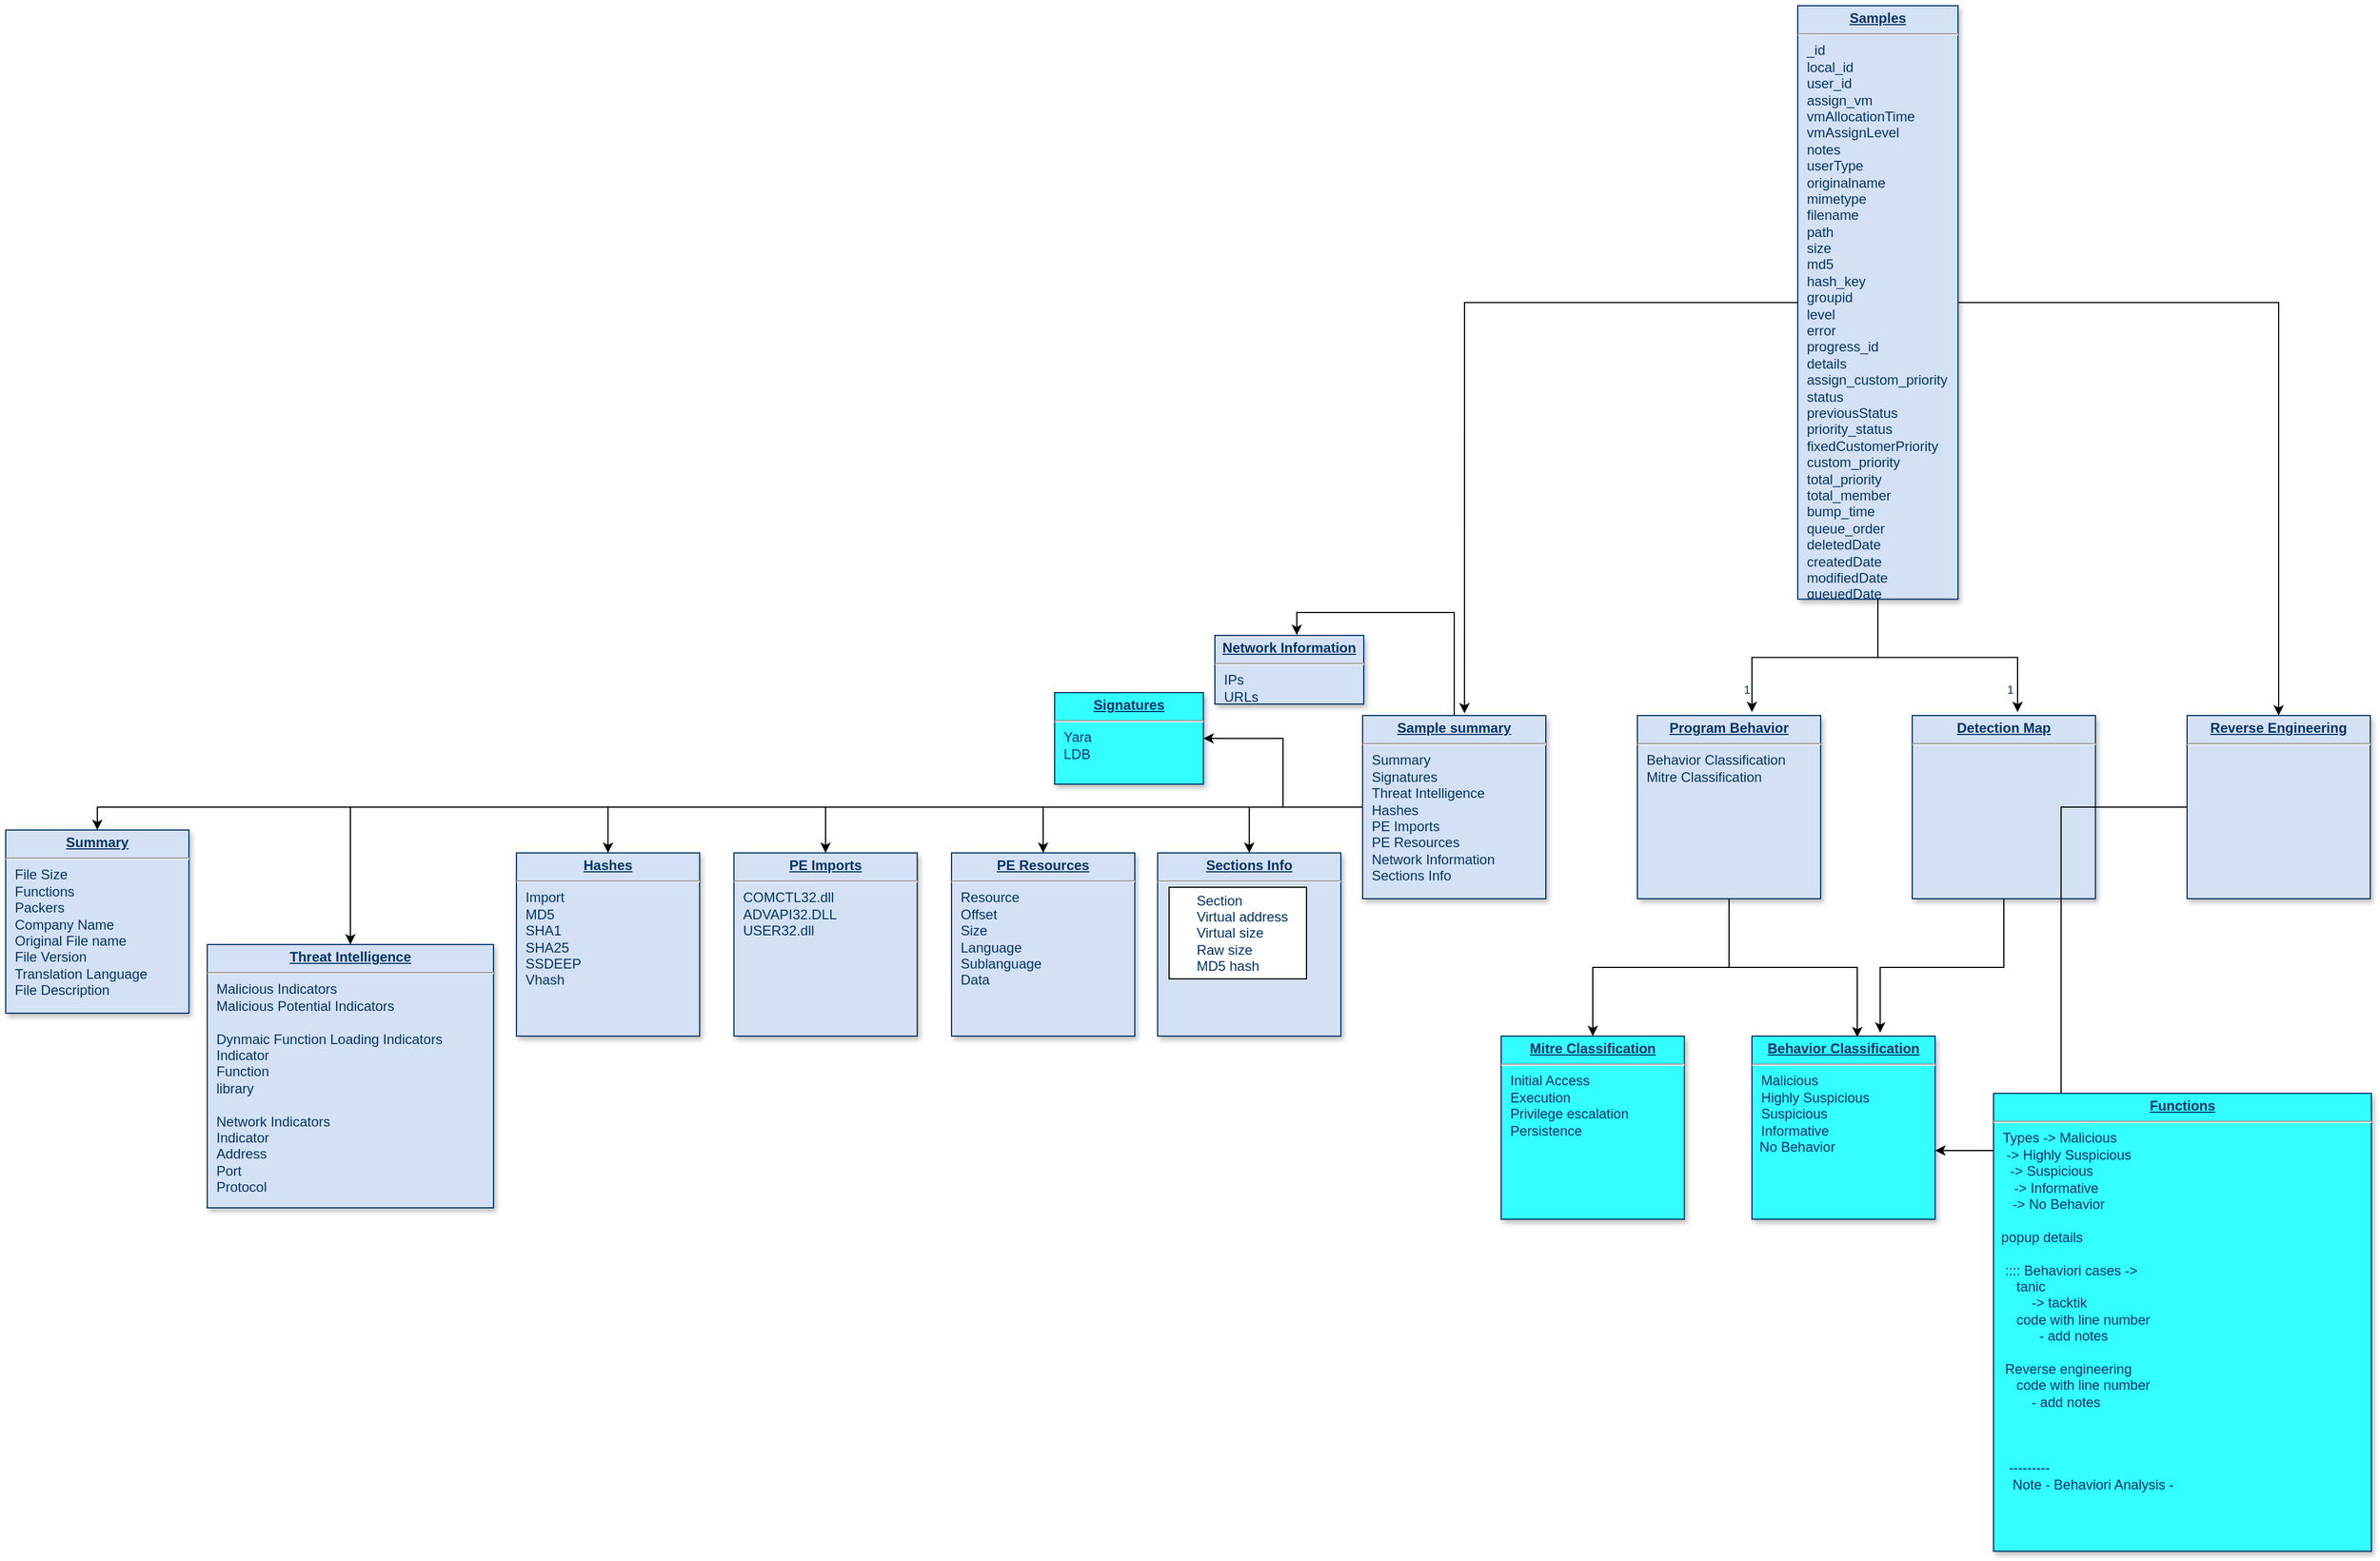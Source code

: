 <mxfile version="14.3.1" type="github">
  <diagram name="Page-1" id="efa7a0a1-bf9b-a30e-e6df-94a7791c09e9">
    <mxGraphModel dx="1312" dy="546" grid="1" gridSize="10" guides="1" tooltips="1" connect="1" arrows="1" fold="1" page="1" pageScale="1" pageWidth="826" pageHeight="1169" background="#ffffff" math="0" shadow="0">
      <root>
        <mxCell id="0" />
        <mxCell id="1" parent="0" />
        <mxCell id="mWvf0DfW977PtSusW_T4-128" style="edgeStyle=orthogonalEdgeStyle;rounded=0;orthogonalLoop=1;jettySize=auto;html=1;" parent="1" source="21" target="mWvf0DfW977PtSusW_T4-127" edge="1">
          <mxGeometry relative="1" as="geometry" />
        </mxCell>
        <mxCell id="mWvf0DfW977PtSusW_T4-130" style="edgeStyle=orthogonalEdgeStyle;rounded=0;orthogonalLoop=1;jettySize=auto;html=1;entryX=0.5;entryY=0;entryDx=0;entryDy=0;" parent="1" source="21" target="mWvf0DfW977PtSusW_T4-129" edge="1">
          <mxGeometry relative="1" as="geometry" />
        </mxCell>
        <mxCell id="mWvf0DfW977PtSusW_T4-134" style="edgeStyle=orthogonalEdgeStyle;rounded=0;orthogonalLoop=1;jettySize=auto;html=1;" parent="1" source="21" target="mWvf0DfW977PtSusW_T4-131" edge="1">
          <mxGeometry relative="1" as="geometry" />
        </mxCell>
        <mxCell id="mWvf0DfW977PtSusW_T4-135" style="edgeStyle=orthogonalEdgeStyle;rounded=0;orthogonalLoop=1;jettySize=auto;html=1;entryX=0.5;entryY=0;entryDx=0;entryDy=0;" parent="1" source="21" target="mWvf0DfW977PtSusW_T4-132" edge="1">
          <mxGeometry relative="1" as="geometry" />
        </mxCell>
        <mxCell id="mWvf0DfW977PtSusW_T4-138" style="edgeStyle=orthogonalEdgeStyle;rounded=0;orthogonalLoop=1;jettySize=auto;html=1;entryX=0.5;entryY=0;entryDx=0;entryDy=0;" parent="1" source="21" target="mWvf0DfW977PtSusW_T4-136" edge="1">
          <mxGeometry relative="1" as="geometry" />
        </mxCell>
        <mxCell id="mWvf0DfW977PtSusW_T4-139" style="edgeStyle=orthogonalEdgeStyle;rounded=0;orthogonalLoop=1;jettySize=auto;html=1;entryX=0.5;entryY=0;entryDx=0;entryDy=0;" parent="1" source="21" target="mWvf0DfW977PtSusW_T4-137" edge="1">
          <mxGeometry relative="1" as="geometry" />
        </mxCell>
        <mxCell id="mWvf0DfW977PtSusW_T4-141" style="edgeStyle=orthogonalEdgeStyle;rounded=0;orthogonalLoop=1;jettySize=auto;html=1;entryX=0.55;entryY=-0.006;entryDx=0;entryDy=0;entryPerimeter=0;" parent="1" source="21" target="mWvf0DfW977PtSusW_T4-133" edge="1">
          <mxGeometry relative="1" as="geometry" />
        </mxCell>
        <mxCell id="mWvf0DfW977PtSusW_T4-143" style="edgeStyle=orthogonalEdgeStyle;rounded=0;orthogonalLoop=1;jettySize=auto;html=1;entryX=0.5;entryY=0;entryDx=0;entryDy=0;" parent="1" source="21" target="mWvf0DfW977PtSusW_T4-142" edge="1">
          <mxGeometry relative="1" as="geometry" />
        </mxCell>
        <mxCell id="21" value="&lt;p style=&quot;margin: 4px 0px 0px ; text-align: center&quot;&gt;&lt;b&gt;&lt;u&gt;Sample summary&lt;/u&gt;&lt;/b&gt;&lt;br&gt;&lt;/p&gt;&lt;hr&gt;&lt;p style=&quot;margin: 0px ; margin-left: 8px&quot;&gt;Summary&lt;/p&gt;&lt;p style=&quot;margin: 0px ; margin-left: 8px&quot;&gt;Signatures&lt;br&gt;&lt;/p&gt;&lt;p style=&quot;margin: 0px ; margin-left: 8px&quot;&gt;Threat Intelligence&lt;br&gt;&lt;/p&gt;&lt;p style=&quot;margin: 0px ; margin-left: 8px&quot;&gt;Hashes&lt;br&gt;&lt;/p&gt;&lt;p style=&quot;margin: 0px ; margin-left: 8px&quot;&gt;PE Imports&lt;br&gt;&lt;/p&gt;&lt;p style=&quot;margin: 0px ; margin-left: 8px&quot;&gt;PE Resources&lt;br&gt;&lt;/p&gt;&lt;p style=&quot;margin: 0px ; margin-left: 8px&quot;&gt;Network Information&lt;br&gt;&lt;/p&gt;&lt;p style=&quot;margin: 0px ; margin-left: 8px&quot;&gt;Sections Info&lt;br&gt;&lt;/p&gt;" style="verticalAlign=top;align=left;overflow=fill;fontSize=12;fontFamily=Helvetica;html=1;strokeColor=#003366;shadow=1;fillColor=#D4E1F5;fontColor=#003366" parent="1" vertex="1">
          <mxGeometry x="359" y="640.0" width="160" height="160" as="geometry" />
        </mxCell>
        <mxCell id="mWvf0DfW977PtSusW_T4-120" style="edgeStyle=orthogonalEdgeStyle;rounded=0;orthogonalLoop=1;jettySize=auto;html=1;entryX=0.625;entryY=-0.019;entryDx=0;entryDy=0;entryPerimeter=0;" parent="1" source="25" target="mWvf0DfW977PtSusW_T4-114" edge="1">
          <mxGeometry relative="1" as="geometry" />
        </mxCell>
        <mxCell id="mWvf0DfW977PtSusW_T4-123" style="edgeStyle=orthogonalEdgeStyle;rounded=0;orthogonalLoop=1;jettySize=auto;html=1;entryX=0.575;entryY=-0.019;entryDx=0;entryDy=0;entryPerimeter=0;" parent="1" source="25" target="mWvf0DfW977PtSusW_T4-121" edge="1">
          <mxGeometry relative="1" as="geometry" />
        </mxCell>
        <mxCell id="mWvf0DfW977PtSusW_T4-124" style="edgeStyle=orthogonalEdgeStyle;rounded=0;orthogonalLoop=1;jettySize=auto;html=1;entryX=0.556;entryY=-0.012;entryDx=0;entryDy=0;entryPerimeter=0;" parent="1" source="25" target="21" edge="1">
          <mxGeometry relative="1" as="geometry" />
        </mxCell>
        <mxCell id="mWvf0DfW977PtSusW_T4-126" style="edgeStyle=orthogonalEdgeStyle;rounded=0;orthogonalLoop=1;jettySize=auto;html=1;entryX=0.5;entryY=0;entryDx=0;entryDy=0;" parent="1" source="25" target="mWvf0DfW977PtSusW_T4-125" edge="1">
          <mxGeometry relative="1" as="geometry" />
        </mxCell>
        <mxCell id="25" value="&lt;p style=&quot;margin: 0px ; margin-top: 4px ; text-align: center ; text-decoration: underline&quot;&gt;&lt;b&gt;Samples&lt;/b&gt;&lt;/p&gt;&lt;hr&gt;&lt;p style=&quot;margin: 0px ; margin-left: 8px&quot;&gt;_id&lt;/p&gt;&lt;p style=&quot;margin: 0px ; margin-left: 8px&quot;&gt;local_id&lt;/p&gt;&lt;p style=&quot;margin: 0px ; margin-left: 8px&quot;&gt;user_id&lt;/p&gt;&lt;p style=&quot;margin: 0px ; margin-left: 8px&quot;&gt;assign_vm&lt;/p&gt;&lt;p style=&quot;margin: 0px ; margin-left: 8px&quot;&gt;vmAllocationTime&lt;/p&gt;&lt;p style=&quot;margin: 0px ; margin-left: 8px&quot;&gt;vmAssignLevel&lt;/p&gt;&lt;p style=&quot;margin: 0px ; margin-left: 8px&quot;&gt;notes&lt;/p&gt;&lt;p style=&quot;margin: 0px ; margin-left: 8px&quot;&gt;userType&lt;/p&gt;&lt;p style=&quot;margin: 0px ; margin-left: 8px&quot;&gt;originalname&lt;/p&gt;&lt;p style=&quot;margin: 0px ; margin-left: 8px&quot;&gt;mimetype&lt;/p&gt;&lt;p style=&quot;margin: 0px ; margin-left: 8px&quot;&gt;filename&lt;/p&gt;&lt;p style=&quot;margin: 0px ; margin-left: 8px&quot;&gt;path&lt;/p&gt;&lt;p style=&quot;margin: 0px ; margin-left: 8px&quot;&gt;size&lt;/p&gt;&lt;p style=&quot;margin: 0px ; margin-left: 8px&quot;&gt;md5&lt;/p&gt;&lt;p style=&quot;margin: 0px ; margin-left: 8px&quot;&gt;hash_key&lt;/p&gt;&lt;p style=&quot;margin: 0px ; margin-left: 8px&quot;&gt;groupid&lt;/p&gt;&lt;p style=&quot;margin: 0px ; margin-left: 8px&quot;&gt;level&lt;/p&gt;&lt;p style=&quot;margin: 0px ; margin-left: 8px&quot;&gt;error&lt;/p&gt;&lt;p style=&quot;margin: 0px ; margin-left: 8px&quot;&gt;progress_id&lt;/p&gt;&lt;p style=&quot;margin: 0px ; margin-left: 8px&quot;&gt;details&lt;/p&gt;&lt;p style=&quot;margin: 0px ; margin-left: 8px&quot;&gt;assign_custom_priority&lt;/p&gt;&lt;p style=&quot;margin: 0px ; margin-left: 8px&quot;&gt;status&lt;/p&gt;&lt;p style=&quot;margin: 0px ; margin-left: 8px&quot;&gt;previousStatus&lt;/p&gt;&lt;p style=&quot;margin: 0px ; margin-left: 8px&quot;&gt;priority_status&lt;/p&gt;&lt;p style=&quot;margin: 0px ; margin-left: 8px&quot;&gt;fixedCustomerPriority&lt;/p&gt;&lt;p style=&quot;margin: 0px ; margin-left: 8px&quot;&gt;custom_priority&lt;/p&gt;&lt;p style=&quot;margin: 0px ; margin-left: 8px&quot;&gt;total_priority&lt;/p&gt;&lt;p style=&quot;margin: 0px ; margin-left: 8px&quot;&gt;total_member&lt;/p&gt;&lt;p style=&quot;margin: 0px ; margin-left: 8px&quot;&gt;bump_time&lt;/p&gt;&lt;p style=&quot;margin: 0px ; margin-left: 8px&quot;&gt;queue_order&lt;/p&gt;&lt;p style=&quot;margin: 0px ; margin-left: 8px&quot;&gt;deletedDate&lt;/p&gt;&lt;p style=&quot;margin: 0px ; margin-left: 8px&quot;&gt;createdDate&lt;/p&gt;&lt;p style=&quot;margin: 0px ; margin-left: 8px&quot;&gt;modifiedDate&lt;/p&gt;&lt;p style=&quot;margin: 0px ; margin-left: 8px&quot;&gt;queuedDate&lt;/p&gt;" style="verticalAlign=top;align=left;overflow=fill;fontSize=12;fontFamily=Helvetica;html=1;strokeColor=#003366;shadow=1;fillColor=#D4E1F5;fontColor=#003366" parent="1" vertex="1">
          <mxGeometry x="739" y="20" width="140" height="518.36" as="geometry" />
        </mxCell>
        <mxCell id="mWvf0DfW977PtSusW_T4-147" style="edgeStyle=orthogonalEdgeStyle;rounded=0;orthogonalLoop=1;jettySize=auto;html=1;entryX=0.575;entryY=0.006;entryDx=0;entryDy=0;entryPerimeter=0;" parent="1" source="mWvf0DfW977PtSusW_T4-114" target="mWvf0DfW977PtSusW_T4-145" edge="1">
          <mxGeometry relative="1" as="geometry" />
        </mxCell>
        <mxCell id="mWvf0DfW977PtSusW_T4-148" style="edgeStyle=orthogonalEdgeStyle;rounded=0;orthogonalLoop=1;jettySize=auto;html=1;entryX=0.5;entryY=0;entryDx=0;entryDy=0;" parent="1" source="mWvf0DfW977PtSusW_T4-114" target="mWvf0DfW977PtSusW_T4-146" edge="1">
          <mxGeometry relative="1" as="geometry" />
        </mxCell>
        <mxCell id="mWvf0DfW977PtSusW_T4-114" value="&lt;p style=&quot;margin: 4px 0px 0px ; text-align: center&quot;&gt;&lt;b&gt;&lt;u&gt;Program Behavior&lt;/u&gt;&lt;/b&gt;&lt;br&gt;&lt;/p&gt;&lt;hr&gt;&lt;p style=&quot;margin: 0px ; margin-left: 8px&quot;&gt;Behavior Classification&lt;br&gt;&lt;/p&gt;&lt;p style=&quot;margin: 0px ; margin-left: 8px&quot;&gt;Mitre Classification&lt;br&gt;&lt;/p&gt;&lt;p style=&quot;margin: 0px ; margin-left: 8px&quot;&gt;&lt;br&gt;&lt;/p&gt;" style="verticalAlign=top;align=left;overflow=fill;fontSize=12;fontFamily=Helvetica;html=1;strokeColor=#003366;shadow=1;fillColor=#D4E1F5;fontColor=#003366" parent="1" vertex="1">
          <mxGeometry x="599" y="640.0" width="160" height="160" as="geometry" />
        </mxCell>
        <mxCell id="mWvf0DfW977PtSusW_T4-115" value="1" style="resizable=0;align=right;verticalAlign=top;labelBackgroundColor=#ffffff;fontSize=10;strokeColor=#003366;shadow=1;fillColor=#D4E1F5;fontColor=#003366" parent="1" connectable="0" vertex="1">
          <mxGeometry x="699" y="605.2" as="geometry" />
        </mxCell>
        <mxCell id="mWvf0DfW977PtSusW_T4-150" style="edgeStyle=orthogonalEdgeStyle;rounded=0;orthogonalLoop=1;jettySize=auto;html=1;entryX=0.7;entryY=-0.019;entryDx=0;entryDy=0;entryPerimeter=0;" parent="1" source="mWvf0DfW977PtSusW_T4-121" target="mWvf0DfW977PtSusW_T4-145" edge="1">
          <mxGeometry relative="1" as="geometry" />
        </mxCell>
        <mxCell id="mWvf0DfW977PtSusW_T4-121" value="&lt;p style=&quot;margin: 4px 0px 0px ; text-align: center&quot;&gt;&lt;b&gt;&lt;u&gt;Detection Map&lt;/u&gt;&lt;/b&gt;&lt;br&gt;&lt;/p&gt;&lt;hr&gt;&lt;p style=&quot;margin: 0px ; margin-left: 8px&quot;&gt;&lt;br&gt;&lt;/p&gt;" style="verticalAlign=top;align=left;overflow=fill;fontSize=12;fontFamily=Helvetica;html=1;strokeColor=#003366;shadow=1;fillColor=#D4E1F5;fontColor=#003366" parent="1" vertex="1">
          <mxGeometry x="839" y="640.0" width="160" height="160" as="geometry" />
        </mxCell>
        <mxCell id="mWvf0DfW977PtSusW_T4-122" value="1" style="resizable=0;align=right;verticalAlign=top;labelBackgroundColor=#ffffff;fontSize=10;strokeColor=#003366;shadow=1;fillColor=#D4E1F5;fontColor=#003366" parent="1" connectable="0" vertex="1">
          <mxGeometry x="929" y="605.2" as="geometry" />
        </mxCell>
        <mxCell id="mWvf0DfW977PtSusW_T4-152" style="edgeStyle=orthogonalEdgeStyle;rounded=0;orthogonalLoop=1;jettySize=auto;html=1;entryX=1;entryY=0.625;entryDx=0;entryDy=0;entryPerimeter=0;" parent="1" source="mWvf0DfW977PtSusW_T4-125" target="mWvf0DfW977PtSusW_T4-145" edge="1">
          <mxGeometry relative="1" as="geometry" />
        </mxCell>
        <mxCell id="mWvf0DfW977PtSusW_T4-125" value="&lt;p style=&quot;margin: 4px 0px 0px ; text-align: center&quot;&gt;&lt;b&gt;&lt;u&gt;Reverse Engineering&lt;/u&gt;&lt;/b&gt;&lt;br&gt;&lt;/p&gt;&lt;hr&gt;&lt;p style=&quot;margin: 0px ; margin-left: 8px&quot;&gt;&lt;br&gt;&lt;/p&gt;" style="verticalAlign=top;align=left;overflow=fill;fontSize=12;fontFamily=Helvetica;html=1;strokeColor=#003366;shadow=1;fillColor=#D4E1F5;fontColor=#003366" parent="1" vertex="1">
          <mxGeometry x="1079" y="640.0" width="160" height="160" as="geometry" />
        </mxCell>
        <mxCell id="mWvf0DfW977PtSusW_T4-127" value="&lt;p style=&quot;margin: 4px 0px 0px ; text-align: center&quot;&gt;&lt;b&gt;&lt;u&gt;Signatures&lt;/u&gt;&lt;/b&gt;&lt;br&gt;&lt;/p&gt;&lt;hr&gt;&lt;p style=&quot;margin: 0px ; margin-left: 8px&quot;&gt;Yara&lt;br&gt;&lt;/p&gt;&lt;p style=&quot;margin: 0px ; margin-left: 8px&quot;&gt;LDB&lt;/p&gt;" style="verticalAlign=top;align=left;overflow=fill;fontSize=12;fontFamily=Helvetica;html=1;strokeColor=#003366;shadow=1;fillColor=#33FFFF;fontColor=#003366" parent="1" vertex="1">
          <mxGeometry x="90" y="620" width="130" height="80" as="geometry" />
        </mxCell>
        <mxCell id="mWvf0DfW977PtSusW_T4-129" value="&lt;p style=&quot;margin: 4px 0px 0px ; text-align: center&quot;&gt;&lt;b&gt;&lt;u&gt;Summary&lt;/u&gt;&lt;/b&gt;&lt;br&gt;&lt;/p&gt;&lt;hr&gt;&lt;p style=&quot;margin: 0px ; margin-left: 8px&quot;&gt;File Size&lt;/p&gt;&lt;p style=&quot;margin: 0px ; margin-left: 8px&quot;&gt;Functions&lt;br&gt;&lt;/p&gt;&lt;p style=&quot;margin: 0px ; margin-left: 8px&quot;&gt;Packers&lt;br&gt;&lt;/p&gt;&lt;p style=&quot;margin: 0px ; margin-left: 8px&quot;&gt;Company Name&lt;/p&gt;&lt;p style=&quot;margin: 0px ; margin-left: 8px&quot;&gt;Original File name&lt;/p&gt;&lt;p style=&quot;margin: 0px ; margin-left: 8px&quot;&gt;File Version&lt;/p&gt;&lt;p style=&quot;margin: 0px ; margin-left: 8px&quot;&gt;Translation Language&lt;/p&gt;&lt;p style=&quot;margin: 0px ; margin-left: 8px&quot;&gt;File Description&lt;/p&gt;" style="verticalAlign=top;align=left;overflow=fill;fontSize=12;fontFamily=Helvetica;html=1;strokeColor=#003366;shadow=1;fillColor=#D4E1F5;fontColor=#003366" parent="1" vertex="1">
          <mxGeometry x="-826" y="740.0" width="160" height="160" as="geometry" />
        </mxCell>
        <mxCell id="mWvf0DfW977PtSusW_T4-131" value="&lt;p style=&quot;margin: 4px 0px 0px ; text-align: center&quot;&gt;&lt;b&gt;&lt;u&gt;Threat Intelligence&lt;/u&gt;&lt;/b&gt;&lt;br&gt;&lt;/p&gt;&lt;hr&gt;&lt;p style=&quot;margin: 0px ; margin-left: 8px&quot;&gt;Malicious Indicators&lt;br&gt;&lt;/p&gt;&lt;p style=&quot;margin: 0px ; margin-left: 8px&quot;&gt;Malicious Potential Indicators&lt;br&gt;&lt;/p&gt;&lt;p style=&quot;margin: 0px ; margin-left: 8px&quot;&gt;&lt;br&gt;&lt;/p&gt;&lt;p style=&quot;margin: 0px ; margin-left: 8px&quot;&gt;Dynmaic Function Loading Indicators&lt;br&gt;&lt;/p&gt;&lt;p style=&quot;margin: 0px ; margin-left: 8px&quot;&gt;Indicator&lt;br&gt;&lt;/p&gt;&lt;p style=&quot;margin: 0px ; margin-left: 8px&quot;&gt;Function&lt;br&gt;&lt;/p&gt;&lt;p style=&quot;margin: 0px ; margin-left: 8px&quot;&gt;library&lt;br&gt;&lt;/p&gt;&lt;p style=&quot;margin: 0px ; margin-left: 8px&quot;&gt;&lt;br&gt;&lt;/p&gt;&lt;p style=&quot;margin: 0px ; margin-left: 8px&quot;&gt;Network Indicators&lt;br&gt;&lt;/p&gt;&lt;p style=&quot;margin: 0px ; margin-left: 8px&quot;&gt;Indicator&lt;br&gt;&lt;/p&gt;&lt;p style=&quot;margin: 0px ; margin-left: 8px&quot;&gt;Address&lt;br&gt;&lt;/p&gt;&lt;p style=&quot;margin: 0px ; margin-left: 8px&quot;&gt;Port&lt;br&gt;&lt;/p&gt;&lt;p style=&quot;margin: 0px ; margin-left: 8px&quot;&gt;Protocol&lt;br&gt;&lt;/p&gt;&lt;p style=&quot;margin: 0px ; margin-left: 8px&quot;&gt;&lt;br&gt;&lt;/p&gt;&lt;p style=&quot;margin: 0px ; margin-left: 8px&quot;&gt;&lt;br&gt;&lt;/p&gt;&lt;p style=&quot;margin: 0px ; margin-left: 8px&quot;&gt;&lt;br&gt;&lt;/p&gt;" style="verticalAlign=top;align=left;overflow=fill;fontSize=12;fontFamily=Helvetica;html=1;strokeColor=#003366;shadow=1;fillColor=#D4E1F5;fontColor=#003366" parent="1" vertex="1">
          <mxGeometry x="-650" y="840" width="250" height="230" as="geometry" />
        </mxCell>
        <mxCell id="mWvf0DfW977PtSusW_T4-132" value="&lt;p style=&quot;margin: 4px 0px 0px ; text-align: center&quot;&gt;&lt;b&gt;&lt;u&gt;Hashes&lt;/u&gt;&lt;/b&gt;&lt;br&gt;&lt;/p&gt;&lt;hr&gt;&lt;p style=&quot;margin: 0px ; margin-left: 8px&quot;&gt;Import&lt;br&gt;&lt;/p&gt;&lt;p style=&quot;margin: 0px ; margin-left: 8px&quot;&gt;MD5&lt;br&gt;&lt;/p&gt;&lt;p style=&quot;margin: 0px ; margin-left: 8px&quot;&gt;SHA1&lt;br&gt;&lt;/p&gt;&lt;p style=&quot;margin: 0px ; margin-left: 8px&quot;&gt;SHA25&lt;br&gt;&lt;/p&gt;&lt;p style=&quot;margin: 0px ; margin-left: 8px&quot;&gt;SSDEEP&lt;br&gt;&lt;/p&gt;&lt;p style=&quot;margin: 0px ; margin-left: 8px&quot;&gt;Vhash&lt;br&gt;&lt;/p&gt;&lt;p style=&quot;margin: 0px ; margin-left: 8px&quot;&gt;&lt;br&gt;&lt;/p&gt;&lt;p style=&quot;margin: 0px ; margin-left: 8px&quot;&gt;&lt;br&gt;&lt;/p&gt;&lt;p style=&quot;margin: 0px ; margin-left: 8px&quot;&gt;&lt;br&gt;&lt;/p&gt;&lt;p style=&quot;margin: 0px ; margin-left: 8px&quot;&gt;&lt;br&gt;&lt;/p&gt;" style="verticalAlign=top;align=left;overflow=fill;fontSize=12;fontFamily=Helvetica;html=1;strokeColor=#003366;shadow=1;fillColor=#D4E1F5;fontColor=#003366" parent="1" vertex="1">
          <mxGeometry x="-380" y="760.0" width="160" height="160" as="geometry" />
        </mxCell>
        <mxCell id="mWvf0DfW977PtSusW_T4-133" value="&lt;p style=&quot;margin: 4px 0px 0px ; text-align: center&quot;&gt;&lt;b&gt;&lt;u&gt;Network Information&lt;/u&gt;&lt;/b&gt;&lt;br&gt;&lt;/p&gt;&lt;hr&gt;&lt;p style=&quot;margin: 0px ; margin-left: 8px&quot;&gt;IPs&lt;/p&gt;&lt;p style=&quot;margin: 0px ; margin-left: 8px&quot;&gt;URLs&lt;/p&gt;&lt;p style=&quot;margin: 0px ; margin-left: 8px&quot;&gt;&lt;br&gt;&lt;/p&gt;&lt;p style=&quot;margin: 0px ; margin-left: 8px&quot;&gt;&lt;br&gt;&lt;/p&gt;&lt;p style=&quot;margin: 0px ; margin-left: 8px&quot;&gt;&lt;br&gt;&lt;/p&gt;&lt;p style=&quot;margin: 0px ; margin-left: 8px&quot;&gt;&lt;br&gt;&lt;/p&gt;&lt;p style=&quot;margin: 0px ; margin-left: 8px&quot;&gt;&lt;br&gt;&lt;/p&gt;&lt;p style=&quot;margin: 0px ; margin-left: 8px&quot;&gt;&lt;br&gt;&lt;/p&gt;&lt;p style=&quot;margin: 0px ; margin-left: 8px&quot;&gt;&lt;br&gt;&lt;/p&gt;" style="verticalAlign=top;align=left;overflow=fill;fontSize=12;fontFamily=Helvetica;html=1;strokeColor=#003366;shadow=1;fillColor=#D4E1F5;fontColor=#003366" parent="1" vertex="1">
          <mxGeometry x="230" y="570" width="130" height="60" as="geometry" />
        </mxCell>
        <mxCell id="mWvf0DfW977PtSusW_T4-136" value="&lt;p style=&quot;margin: 4px 0px 0px ; text-align: center&quot;&gt;&lt;b&gt;&lt;u&gt;PE Imports&lt;/u&gt;&lt;/b&gt;&lt;br&gt;&lt;/p&gt;&lt;hr&gt;&lt;p style=&quot;margin: 0px ; margin-left: 8px&quot;&gt;COMCTL32.dll&lt;br&gt;&lt;/p&gt;&lt;p style=&quot;margin: 0px ; margin-left: 8px&quot;&gt;ADVAPI32.DLL&lt;br&gt;&lt;/p&gt;&lt;p style=&quot;margin: 0px ; margin-left: 8px&quot;&gt;USER32.dll&lt;/p&gt;&lt;p style=&quot;margin: 0px ; margin-left: 8px&quot;&gt;&lt;br&gt;&lt;/p&gt;&lt;p style=&quot;margin: 0px ; margin-left: 8px&quot;&gt;&lt;br&gt;&lt;/p&gt;&lt;p style=&quot;margin: 0px ; margin-left: 8px&quot;&gt;&lt;br&gt;&lt;/p&gt;&lt;p style=&quot;margin: 0px ; margin-left: 8px&quot;&gt;&lt;br&gt;&lt;/p&gt;" style="verticalAlign=top;align=left;overflow=fill;fontSize=12;fontFamily=Helvetica;html=1;strokeColor=#003366;shadow=1;fillColor=#D4E1F5;fontColor=#003366" parent="1" vertex="1">
          <mxGeometry x="-190" y="760.0" width="160" height="160" as="geometry" />
        </mxCell>
        <mxCell id="mWvf0DfW977PtSusW_T4-137" value="&lt;p style=&quot;margin: 4px 0px 0px ; text-align: center&quot;&gt;&lt;b&gt;&lt;u&gt;PE Resources&lt;/u&gt;&lt;/b&gt;&lt;br&gt;&lt;/p&gt;&lt;hr&gt;&lt;p style=&quot;margin: 0px ; margin-left: 8px&quot;&gt;Resource&lt;br&gt;&lt;/p&gt;&lt;p style=&quot;margin: 0px ; margin-left: 8px&quot;&gt;Offset&lt;br&gt;&lt;/p&gt;&lt;p style=&quot;margin: 0px ; margin-left: 8px&quot;&gt;Size&lt;br&gt;&lt;/p&gt;&lt;p style=&quot;margin: 0px ; margin-left: 8px&quot;&gt;Language&lt;br&gt;&lt;/p&gt;&lt;p style=&quot;margin: 0px ; margin-left: 8px&quot;&gt;Sublanguage&lt;br&gt;&lt;/p&gt;&lt;p style=&quot;margin: 0px ; margin-left: 8px&quot;&gt;Data&lt;br&gt;&lt;/p&gt;&lt;p style=&quot;margin: 0px ; margin-left: 8px&quot;&gt;&lt;br&gt;&lt;/p&gt;&lt;p style=&quot;margin: 0px ; margin-left: 8px&quot;&gt;&lt;br&gt;&lt;/p&gt;&lt;p style=&quot;margin: 0px ; margin-left: 8px&quot;&gt;&lt;br&gt;&lt;/p&gt;&lt;p style=&quot;margin: 0px ; margin-left: 8px&quot;&gt;&lt;br&gt;&lt;/p&gt;" style="verticalAlign=top;align=left;overflow=fill;fontSize=12;fontFamily=Helvetica;html=1;strokeColor=#003366;shadow=1;fillColor=#D4E1F5;fontColor=#003366" parent="1" vertex="1">
          <mxGeometry y="760.0" width="160" height="160" as="geometry" />
        </mxCell>
        <mxCell id="mWvf0DfW977PtSusW_T4-142" value="&lt;p style=&quot;margin: 4px 0px 0px ; text-align: center&quot;&gt;&lt;b&gt;&lt;u&gt;Sections Info&lt;/u&gt;&lt;/b&gt;&lt;br&gt;&lt;/p&gt;&lt;hr&gt;&lt;p style=&quot;margin: 0px ; margin-left: 8px&quot;&gt;&lt;br&gt;&lt;/p&gt;&lt;p style=&quot;margin: 0px ; margin-left: 8px&quot;&gt;&lt;br&gt;&lt;/p&gt;&lt;p style=&quot;margin: 0px ; margin-left: 8px&quot;&gt;&lt;br&gt;&lt;/p&gt;&lt;p style=&quot;margin: 0px ; margin-left: 8px&quot;&gt;&lt;br&gt;&lt;/p&gt;&lt;p style=&quot;margin: 0px ; margin-left: 8px&quot;&gt;&lt;br&gt;&lt;/p&gt;" style="verticalAlign=top;align=left;overflow=fill;fontSize=12;fontFamily=Helvetica;html=1;strokeColor=#003366;shadow=1;fillColor=#D4E1F5;fontColor=#003366" parent="1" vertex="1">
          <mxGeometry x="180" y="760.0" width="160" height="160" as="geometry" />
        </mxCell>
        <mxCell id="mWvf0DfW977PtSusW_T4-144" value="&lt;p style=&quot;color: rgb(0 , 51 , 102) ; text-align: left ; margin: 0px 0px 0px 8px&quot;&gt;Section&lt;br&gt;&lt;/p&gt;&lt;p style=&quot;color: rgb(0 , 51 , 102) ; text-align: left ; margin: 0px 0px 0px 8px&quot;&gt;Virtual address&lt;br&gt;&lt;/p&gt;&lt;p style=&quot;color: rgb(0 , 51 , 102) ; text-align: left ; margin: 0px 0px 0px 8px&quot;&gt;Virtual size&lt;br&gt;&lt;/p&gt;&lt;p style=&quot;color: rgb(0 , 51 , 102) ; text-align: left ; margin: 0px 0px 0px 8px&quot;&gt;Raw size&lt;br&gt;&lt;/p&gt;&lt;p style=&quot;color: rgb(0 , 51 , 102) ; text-align: left ; margin: 0px 0px 0px 8px&quot;&gt;MD5 hash&lt;/p&gt;" style="rounded=0;whiteSpace=wrap;html=1;" parent="1" vertex="1">
          <mxGeometry x="190" y="790" width="120" height="80" as="geometry" />
        </mxCell>
        <mxCell id="mWvf0DfW977PtSusW_T4-145" value="&lt;p style=&quot;margin: 4px 0px 0px ; text-align: center&quot;&gt;&lt;b&gt;&lt;u&gt;Behavior Classification&lt;/u&gt;&lt;/b&gt;&lt;br&gt;&lt;/p&gt;&lt;hr&gt;&lt;p style=&quot;margin: 0px ; margin-left: 8px&quot;&gt;Malicious&lt;br&gt;&lt;/p&gt;&lt;p style=&quot;margin: 0px ; margin-left: 8px&quot;&gt;Highly Suspicious&lt;br&gt;&lt;/p&gt;&lt;p style=&quot;margin: 0px ; margin-left: 8px&quot;&gt;Suspicious&lt;br&gt;&lt;/p&gt;&lt;p style=&quot;margin: 0px ; margin-left: 8px&quot;&gt;Informative&lt;br&gt;&lt;/p&gt;&lt;p style=&quot;margin: 0px ; margin-left: 8px&quot;&gt;&lt;/p&gt;&amp;nbsp; No Behavior" style="verticalAlign=top;align=left;overflow=fill;fontSize=12;fontFamily=Helvetica;html=1;strokeColor=#003366;shadow=1;fillColor=#33FFFF;fontColor=#003366" parent="1" vertex="1">
          <mxGeometry x="699" y="920.0" width="160" height="160" as="geometry" />
        </mxCell>
        <mxCell id="mWvf0DfW977PtSusW_T4-146" value="&lt;p style=&quot;margin: 4px 0px 0px ; text-align: center&quot;&gt;&lt;b&gt;&lt;u&gt;Mitre Classification&lt;/u&gt;&lt;/b&gt;&lt;br&gt;&lt;/p&gt;&lt;hr&gt;&lt;p style=&quot;margin: 0px ; margin-left: 8px&quot;&gt;Initial Access&lt;br&gt;&lt;/p&gt;&lt;p style=&quot;margin: 0px ; margin-left: 8px&quot;&gt;Execution&lt;br&gt;&lt;/p&gt;&lt;p style=&quot;margin: 0px ; margin-left: 8px&quot;&gt;Privilege escalation&lt;br&gt;&lt;/p&gt;&lt;p style=&quot;margin: 0px ; margin-left: 8px&quot;&gt;Persistence&lt;br&gt;&lt;/p&gt;&lt;p style=&quot;margin: 0px ; margin-left: 8px&quot;&gt;&lt;br&gt;&lt;/p&gt;" style="verticalAlign=top;align=left;overflow=fill;fontSize=12;fontFamily=Helvetica;html=1;strokeColor=#003366;shadow=1;fillColor=#33FFFF;fontColor=#003366" parent="1" vertex="1">
          <mxGeometry x="480" y="920.0" width="160" height="160" as="geometry" />
        </mxCell>
        <mxCell id="LGn7V0EjtaSb_0KRLIGB-25" value="&lt;p style=&quot;margin: 4px 0px 0px ; text-align: center&quot;&gt;&lt;b&gt;&lt;u&gt;Functions&lt;/u&gt;&lt;/b&gt;&lt;br&gt;&lt;/p&gt;&lt;hr&gt;&lt;p style=&quot;margin: 0px ; margin-left: 8px&quot;&gt;Types -&amp;gt; Malicious&lt;br&gt;&lt;/p&gt;&lt;p style=&quot;margin: 0px ; margin-left: 8px&quot;&gt;&amp;nbsp;-&amp;gt; Highly Suspicious&lt;br&gt;&lt;/p&gt;&lt;p style=&quot;margin: 0px ; margin-left: 8px&quot;&gt;&amp;nbsp; -&amp;gt; Suspicious&lt;br&gt;&lt;/p&gt;&lt;p style=&quot;margin: 0px ; margin-left: 8px&quot;&gt;&amp;nbsp; &amp;nbsp;-&amp;gt; Informative&lt;br&gt;&lt;/p&gt;&lt;p style=&quot;margin: 0px ; margin-left: 8px&quot;&gt;&lt;/p&gt;&amp;nbsp; &amp;nbsp; &amp;nbsp;-&amp;gt; No Behavior&lt;br&gt;&lt;br&gt;&amp;nbsp; popup details&lt;br&gt;&lt;br&gt;&amp;nbsp; &amp;nbsp;:::: Behaviori cases -&amp;gt;&amp;nbsp;&lt;br&gt;&amp;nbsp; &amp;nbsp; &amp;nbsp; tanic&amp;nbsp;&lt;br&gt;&amp;nbsp; &amp;nbsp; &amp;nbsp; &amp;nbsp; &amp;nbsp; -&amp;gt; tacktik&lt;br&gt;&amp;nbsp; &amp;nbsp; &amp;nbsp; code with line number&lt;br&gt;&amp;nbsp; &amp;nbsp; &amp;nbsp; &amp;nbsp; &amp;nbsp;&amp;nbsp;&amp;nbsp; - add notes&lt;br&gt;&lt;br&gt;&amp;nbsp; &amp;nbsp;Reverse engineering&lt;br&gt;&amp;nbsp; &amp;nbsp; &amp;nbsp; code&amp;nbsp;with line number&lt;br&gt;&amp;nbsp; &amp;nbsp; &amp;nbsp; &amp;nbsp; &amp;nbsp; - add notes&lt;br&gt;&amp;nbsp;&amp;nbsp;&lt;br&gt;&lt;br&gt;&lt;br&gt;&amp;nbsp; &amp;nbsp; ---------&lt;br&gt;&amp;nbsp; &amp;nbsp; &amp;nbsp;Note - Behaviori Analysis -" style="verticalAlign=top;align=left;overflow=fill;fontSize=12;fontFamily=Helvetica;html=1;strokeColor=#003366;shadow=1;fillColor=#33FFFF;fontColor=#003366" vertex="1" parent="1">
          <mxGeometry x="910" y="970" width="330" height="400" as="geometry" />
        </mxCell>
      </root>
    </mxGraphModel>
  </diagram>
</mxfile>
